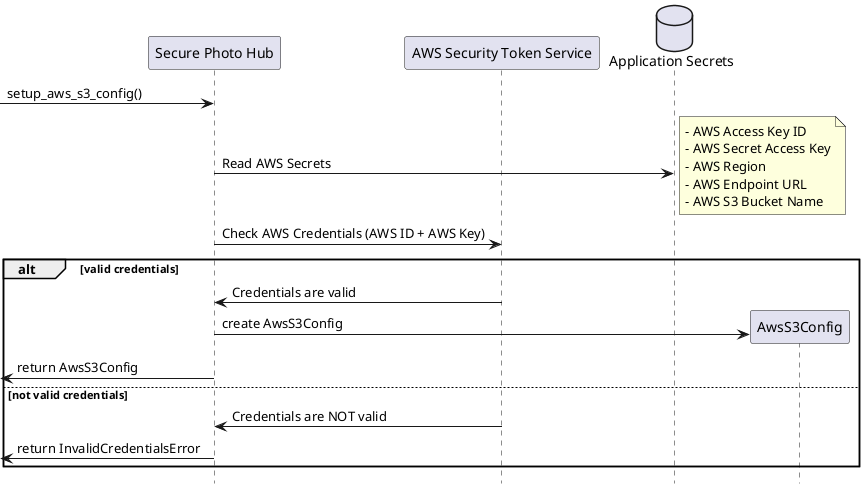 @startuml
hide footbox
participant "Secure Photo Hub" as SecurePhotoHub
participant "AWS Security Token Service" as AWSAPI
database "Application Secrets" as AppSecrets

[-> SecurePhotoHub : setup_aws_s3_config()

SecurePhotoHub -> AppSecrets : Read AWS Secrets
note right
- AWS Access Key ID
- AWS Secret Access Key
- AWS Region
- AWS Endpoint URL
- AWS S3 Bucket Name
end note

SecurePhotoHub -> AWSAPI : Check AWS Credentials (AWS ID + AWS Key)
alt valid credentials
    AWSAPI -> SecurePhotoHub : Credentials are valid
    create AwsS3Config
    SecurePhotoHub -> AwsS3Config : create AwsS3Config
    [<- SecurePhotoHub : return AwsS3Config
else not valid credentials
    AWSAPI -> SecurePhotoHub : Credentials are NOT valid
    [<- SecurePhotoHub : return InvalidCredentialsError
end
@enduml
